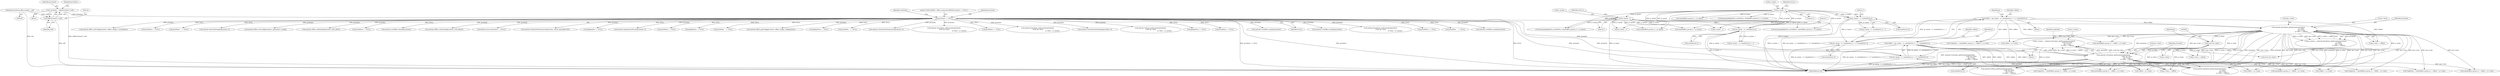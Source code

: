 digraph "0_Android_aeea52da00d210587fb3ed895de3d5f2e0264c88_4@pointer" {
"1000483" [label="(Call,p->status = android::Virtualizer_getParameter(pContext,\n                                                               (void *)p->data,\n                                                               &p->vsize,\n                                                               p->data + voffset))"];
"1000487" [label="(Call,android::Virtualizer_getParameter(pContext,\n                                                               (void *)p->data,\n                                                               &p->vsize,\n                                                               p->data + voffset))"];
"1000152" [label="(Call,pContext == NULL)"];
"1000117" [label="(Call,* pContext = (EffectContext *) self)"];
"1000119" [label="(Call,(EffectContext *) self)"];
"1000109" [label="(MethodParameterIn,effect_handle_t  self)"];
"1000384" [label="(Call,android::BassBoost_getParameter(pContext,\n                                                             p->data,\n                                                             &p->vsize,\n                                                             p->data + voffset))"];
"1000365" [label="(Call,voffset = ((p->psize - 1) / sizeof(int32_t) + 1) * sizeof(int32_t))"];
"1000367" [label="(Call,((p->psize - 1) / sizeof(int32_t) + 1) * sizeof(int32_t))"];
"1000369" [label="(Call,(p->psize - 1) / sizeof(int32_t))"];
"1000370" [label="(Call,p->psize - 1)"];
"1000489" [label="(Call,(void *)p->data)"];
"1000468" [label="(Call,voffset = ((p->psize - 1) / sizeof(int32_t) + 1) * sizeof(int32_t))"];
"1000470" [label="(Call,((p->psize - 1) / sizeof(int32_t) + 1) * sizeof(int32_t))"];
"1000472" [label="(Call,(p->psize - 1) / sizeof(int32_t))"];
"1000473" [label="(Call,p->psize - 1)"];
"1000481" [label="(Call,sizeof(int32_t))"];
"1000503" [label="(Call,*replySize = sizeof(effect_param_t) + voffset + p->vsize)"];
"1000369" [label="(Call,(p->psize - 1) / sizeof(int32_t))"];
"1000371" [label="(Call,p->psize)"];
"1000721" [label="(Call,voffset + p->vsize)"];
"1000115" [label="(Block,)"];
"1001162" [label="(Call,android::LvmEffect_enable(pContext))"];
"1000267" [label="(Call,android::Effect_setConfig(pContext, (effect_config_t *) pCmdData))"];
"1000665" [label="(Call,memcpy(pReplyData, pCmdData, sizeof(effect_param_t) + p->psize))"];
"1000603" [label="(Call,p->data + voffset)"];
"1000389" [label="(Call,&p->vsize)"];
"1000498" [label="(Call,p->data + voffset)"];
"1000315" [label="(Call,pCmdData == NULL)"];
"1000715" [label="(Call,*replySize = sizeof(effect_param_t) + voffset + p->vsize)"];
"1000480" [label="(Literal,1)"];
"1000478" [label="(Call,sizeof(int32_t))"];
"1000398" [label="(Call,*replySize = sizeof(effect_param_t) + voffset + p->vsize)"];
"1000685" [label="(Call,p->psize - 1)"];
"1000483" [label="(Call,p->status = android::Virtualizer_getParameter(pContext,\n                                                               (void *)p->data,\n                                                               &p->vsize,\n                                                               p->data + voffset))"];
"1000608" [label="(Call,*replySize = sizeof(effect_param_t) + voffset + p->vsize)"];
"1000386" [label="(Call,p->data)"];
"1000738" [label="(Call,pCmdData   == NULL)"];
"1000506" [label="(Call,sizeof(effect_param_t) + voffset + p->vsize)"];
"1000563" [label="(Call,sizeof(effect_param_t) + p->psize)"];
"1000312" [label="(Block,)"];
"1000473" [label="(Call,p->psize - 1)"];
"1000456" [label="(Call,sizeof(effect_param_t) + p->psize)"];
"1000377" [label="(Literal,1)"];
"1000487" [label="(Call,android::Virtualizer_getParameter(pContext,\n                                                               (void *)p->data,\n                                                               &p->vsize,\n                                                               p->data + voffset))"];
"1000494" [label="(Call,&p->vsize)"];
"1000404" [label="(Call,voffset + p->vsize)"];
"1000453" [label="(Call,memcpy(pReplyData, pCmdData, sizeof(effect_param_t) + p->psize))"];
"1000365" [label="(Call,voffset = ((p->psize - 1) / sizeof(int32_t) + 1) * sizeof(int32_t))"];
"1000197" [label="(Call,android::BassSetStrength(pContext, 0))"];
"1000152" [label="(Call,pContext == NULL)"];
"1000119" [label="(Call,(EffectContext *) self)"];
"1000384" [label="(Call,android::BassBoost_getParameter(pContext,\n                                                             p->data,\n                                                             &p->vsize,\n                                                             p->data + voffset))"];
"1000297" [label="(Call,android::Effect_setConfig(pContext, &pContext->config))"];
"1001037" [label="(Call,android::Effect_setEnabled(pContext, LVM_TRUE))"];
"1000699" [label="(Call,android::Volume_getParameter(pContext,\n                                                          (void *)p->data,\n                                                          &p->vsize,\n                                                          p->data + voffset))"];
"1000401" [label="(Call,sizeof(effect_param_t) + voffset + p->vsize)"];
"1000901" [label="(Call,pCmdData == NULL)"];
"1000393" [label="(Call,p->data + voffset)"];
"1001130" [label="(Call,android::LvmEffect_disable(pContext))"];
"1000121" [label="(Identifier,self)"];
"1000505" [label="(Identifier,replySize)"];
"1000470" [label="(Call,((p->psize - 1) / sizeof(int32_t) + 1) * sizeof(int32_t))"];
"1000162" [label="(Identifier,cmdCode)"];
"1000471" [label="(Call,(p->psize - 1) / sizeof(int32_t) + 1)"];
"1000485" [label="(Identifier,p)"];
"1000668" [label="(Call,sizeof(effect_param_t) + p->psize)"];
"1001063" [label="(Call,android::Effect_setEnabled(pContext, LVM_FALSE))"];
"1000415" [label="(Block,)"];
"1000151" [label="(ControlStructure,if (pContext == NULL))"];
"1001364" [label="(Call,android::VolumeSetVolumeLevel(pContext, (int16_t)(maxdB*100)))"];
"1001044" [label="(Call,pReplyData == NULL)"];
"1000217" [label="(Call,android::EqualizerSetPreset(pContext, 0))"];
"1000594" [label="(Call,android::Equalizer_getParameter(pContext,\n                                                             p->data,\n                                                             &p->vsize,\n                                                             p->data + voffset))"];
"1000366" [label="(Identifier,voffset)"];
"1000370" [label="(Call,p->psize - 1)"];
"1000157" [label="(Literal,\"\tLVM_ERROR : Effect_command ERROR pContext == NULL\")"];
"1000523" [label="(Call,pCmdData == NULL)"];
"1000276" [label="(Call,pReplyData == NULL)"];
"1000814" [label="(Call,pCmdData   == NULL)"];
"1000368" [label="(Call,(p->psize - 1) / sizeof(int32_t) + 1)"];
"1000290" [label="(Call,android::Effect_getConfig(pContext, (effect_config_t *)pReplyData))"];
"1000375" [label="(Call,sizeof(int32_t))"];
"1000718" [label="(Call,sizeof(effect_param_t) + voffset + p->vsize)"];
"1000378" [label="(Call,sizeof(int32_t))"];
"1000167" [label="(Call,pReplyData == NULL)"];
"1000961" [label="(Call,pCmdData   == NULL)"];
"1000385" [label="(Identifier,pContext)"];
"1000232" [label="(Call,android::VolumeSetVolumeLevel(pContext, 0))"];
"1000878" [label="(Call,android::Virtualizer_setParameter(pContext,\n (void *)p->data,\n                                                                       p->data + p->psize))"];
"1000614" [label="(Call,voffset + p->vsize)"];
"1000109" [label="(MethodParameterIn,effect_handle_t  self)"];
"1000118" [label="(Identifier,pContext)"];
"1000580" [label="(Call,p->psize - 1)"];
"1000468" [label="(Call,voffset = ((p->psize - 1) / sizeof(int32_t) + 1) * sizeof(int32_t))"];
"1000484" [label="(Call,p->status)"];
"1000418" [label="(Call,pCmdData == NULL)"];
"1000367" [label="(Call,((p->psize - 1) / sizeof(int32_t) + 1) * sizeof(int32_t))"];
"1000938" [label="(Call,android::Equalizer_setParameter(pContext,\n (void *)p->data,\n                                                                     p->data + p->psize))"];
"1000374" [label="(Literal,1)"];
"1000472" [label="(Call,(p->psize - 1) / sizeof(int32_t))"];
"1000376" [label="(Identifier,int32_t)"];
"1000207" [label="(Call,android::VirtualizerSetStrength(pContext, 0))"];
"1000491" [label="(Call,p->data)"];
"1000560" [label="(Call,memcpy(pReplyData, pCmdData, sizeof(effect_param_t) + p->psize))"];
"1000474" [label="(Call,p->psize)"];
"1000126" [label="(Identifier,pContext)"];
"1000153" [label="(Identifier,pContext)"];
"1000998" [label="(Call,android::Volume_setParameter(pContext,\n (void *)p->data,\n                                                                 p->data + p->psize))"];
"1000382" [label="(Identifier,p)"];
"1000117" [label="(Call,* pContext = (EffectContext *) self)"];
"1000380" [label="(Call,p->status = android::BassBoost_getParameter(pContext,\n                                                             p->data,\n                                                             &p->vsize,\n                                                             p->data + voffset))"];
"1000509" [label="(Call,voffset + p->vsize)"];
"1001018" [label="(Call,pReplyData == NULL)"];
"1001288" [label="(Call,pCmdData == NULL)"];
"1001424" [label="(MethodReturn,int)"];
"1000489" [label="(Call,(void *)p->data)"];
"1001248" [label="(Call,android::LvmEffect_enable(pContext))"];
"1000701" [label="(Call,(void *)p->data)"];
"1000154" [label="(Identifier,NULL)"];
"1001216" [label="(Call,android::LvmEffect_disable(pContext))"];
"1000791" [label="(Call,android::BassBoost_setParameter(pContext,\n (void *)p->data,\n                                                                    p->data + p->psize))"];
"1000611" [label="(Call,sizeof(effect_param_t) + voffset + p->vsize)"];
"1000469" [label="(Identifier,voffset)"];
"1000479" [label="(Identifier,int32_t)"];
"1000477" [label="(Literal,1)"];
"1000496" [label="(Identifier,p)"];
"1000488" [label="(Identifier,pContext)"];
"1000628" [label="(Call,pCmdData == NULL)"];
"1000239" [label="(Call,pCmdData    == NULL)"];
"1000483" -> "1000415"  [label="AST: "];
"1000483" -> "1000487"  [label="CFG: "];
"1000484" -> "1000483"  [label="AST: "];
"1000487" -> "1000483"  [label="AST: "];
"1000505" -> "1000483"  [label="CFG: "];
"1000483" -> "1001424"  [label="DDG: android::Virtualizer_getParameter(pContext,\n                                                               (void *)p->data,\n                                                               &p->vsize,\n                                                               p->data + voffset)"];
"1000483" -> "1001424"  [label="DDG: p->status"];
"1000487" -> "1000483"  [label="DDG: pContext"];
"1000487" -> "1000483"  [label="DDG: (void *)p->data"];
"1000487" -> "1000483"  [label="DDG: &p->vsize"];
"1000487" -> "1000483"  [label="DDG: p->data + voffset"];
"1000487" -> "1000498"  [label="CFG: "];
"1000488" -> "1000487"  [label="AST: "];
"1000489" -> "1000487"  [label="AST: "];
"1000494" -> "1000487"  [label="AST: "];
"1000498" -> "1000487"  [label="AST: "];
"1000487" -> "1001424"  [label="DDG: (void *)p->data"];
"1000487" -> "1001424"  [label="DDG: &p->vsize"];
"1000487" -> "1001424"  [label="DDG: p->data + voffset"];
"1000487" -> "1001424"  [label="DDG: pContext"];
"1000152" -> "1000487"  [label="DDG: pContext"];
"1000384" -> "1000487"  [label="DDG: pContext"];
"1000384" -> "1000487"  [label="DDG: &p->vsize"];
"1000489" -> "1000487"  [label="DDG: p->data"];
"1000468" -> "1000487"  [label="DDG: voffset"];
"1000487" -> "1000503"  [label="DDG: &p->vsize"];
"1000487" -> "1000506"  [label="DDG: &p->vsize"];
"1000487" -> "1000509"  [label="DDG: &p->vsize"];
"1000487" -> "1000594"  [label="DDG: pContext"];
"1000487" -> "1000594"  [label="DDG: &p->vsize"];
"1000487" -> "1000608"  [label="DDG: &p->vsize"];
"1000487" -> "1000611"  [label="DDG: &p->vsize"];
"1000487" -> "1000614"  [label="DDG: &p->vsize"];
"1000487" -> "1000699"  [label="DDG: pContext"];
"1000487" -> "1000699"  [label="DDG: &p->vsize"];
"1000487" -> "1000715"  [label="DDG: &p->vsize"];
"1000487" -> "1000718"  [label="DDG: &p->vsize"];
"1000487" -> "1000721"  [label="DDG: &p->vsize"];
"1000152" -> "1000151"  [label="AST: "];
"1000152" -> "1000154"  [label="CFG: "];
"1000153" -> "1000152"  [label="AST: "];
"1000154" -> "1000152"  [label="AST: "];
"1000157" -> "1000152"  [label="CFG: "];
"1000162" -> "1000152"  [label="CFG: "];
"1000152" -> "1001424"  [label="DDG: pContext == NULL"];
"1000152" -> "1001424"  [label="DDG: pContext"];
"1000152" -> "1001424"  [label="DDG: NULL"];
"1000117" -> "1000152"  [label="DDG: pContext"];
"1000152" -> "1000167"  [label="DDG: NULL"];
"1000152" -> "1000197"  [label="DDG: pContext"];
"1000152" -> "1000207"  [label="DDG: pContext"];
"1000152" -> "1000217"  [label="DDG: pContext"];
"1000152" -> "1000232"  [label="DDG: pContext"];
"1000152" -> "1000239"  [label="DDG: NULL"];
"1000152" -> "1000267"  [label="DDG: pContext"];
"1000152" -> "1000276"  [label="DDG: NULL"];
"1000152" -> "1000290"  [label="DDG: pContext"];
"1000152" -> "1000297"  [label="DDG: pContext"];
"1000152" -> "1000315"  [label="DDG: NULL"];
"1000152" -> "1000384"  [label="DDG: pContext"];
"1000152" -> "1000418"  [label="DDG: NULL"];
"1000152" -> "1000523"  [label="DDG: NULL"];
"1000152" -> "1000594"  [label="DDG: pContext"];
"1000152" -> "1000628"  [label="DDG: NULL"];
"1000152" -> "1000699"  [label="DDG: pContext"];
"1000152" -> "1000738"  [label="DDG: NULL"];
"1000152" -> "1000791"  [label="DDG: pContext"];
"1000152" -> "1000814"  [label="DDG: NULL"];
"1000152" -> "1000878"  [label="DDG: pContext"];
"1000152" -> "1000901"  [label="DDG: NULL"];
"1000152" -> "1000938"  [label="DDG: pContext"];
"1000152" -> "1000961"  [label="DDG: NULL"];
"1000152" -> "1000998"  [label="DDG: pContext"];
"1000152" -> "1001018"  [label="DDG: NULL"];
"1000152" -> "1001037"  [label="DDG: pContext"];
"1000152" -> "1001044"  [label="DDG: NULL"];
"1000152" -> "1001063"  [label="DDG: pContext"];
"1000152" -> "1001130"  [label="DDG: pContext"];
"1000152" -> "1001162"  [label="DDG: pContext"];
"1000152" -> "1001216"  [label="DDG: pContext"];
"1000152" -> "1001248"  [label="DDG: pContext"];
"1000152" -> "1001288"  [label="DDG: NULL"];
"1000152" -> "1001364"  [label="DDG: pContext"];
"1000117" -> "1000115"  [label="AST: "];
"1000117" -> "1000119"  [label="CFG: "];
"1000118" -> "1000117"  [label="AST: "];
"1000119" -> "1000117"  [label="AST: "];
"1000126" -> "1000117"  [label="CFG: "];
"1000117" -> "1001424"  [label="DDG: (EffectContext *) self"];
"1000119" -> "1000117"  [label="DDG: self"];
"1000119" -> "1000121"  [label="CFG: "];
"1000120" -> "1000119"  [label="AST: "];
"1000121" -> "1000119"  [label="AST: "];
"1000119" -> "1001424"  [label="DDG: self"];
"1000109" -> "1000119"  [label="DDG: self"];
"1000109" -> "1000108"  [label="AST: "];
"1000109" -> "1001424"  [label="DDG: self"];
"1000384" -> "1000380"  [label="AST: "];
"1000384" -> "1000393"  [label="CFG: "];
"1000385" -> "1000384"  [label="AST: "];
"1000386" -> "1000384"  [label="AST: "];
"1000389" -> "1000384"  [label="AST: "];
"1000393" -> "1000384"  [label="AST: "];
"1000380" -> "1000384"  [label="CFG: "];
"1000384" -> "1001424"  [label="DDG: &p->vsize"];
"1000384" -> "1001424"  [label="DDG: p->data + voffset"];
"1000384" -> "1001424"  [label="DDG: p->data"];
"1000384" -> "1001424"  [label="DDG: pContext"];
"1000384" -> "1000380"  [label="DDG: pContext"];
"1000384" -> "1000380"  [label="DDG: p->data"];
"1000384" -> "1000380"  [label="DDG: &p->vsize"];
"1000384" -> "1000380"  [label="DDG: p->data + voffset"];
"1000365" -> "1000384"  [label="DDG: voffset"];
"1000384" -> "1000398"  [label="DDG: &p->vsize"];
"1000384" -> "1000401"  [label="DDG: &p->vsize"];
"1000384" -> "1000404"  [label="DDG: &p->vsize"];
"1000384" -> "1000489"  [label="DDG: p->data"];
"1000384" -> "1000503"  [label="DDG: &p->vsize"];
"1000384" -> "1000506"  [label="DDG: &p->vsize"];
"1000384" -> "1000509"  [label="DDG: &p->vsize"];
"1000384" -> "1000594"  [label="DDG: pContext"];
"1000384" -> "1000594"  [label="DDG: p->data"];
"1000384" -> "1000594"  [label="DDG: &p->vsize"];
"1000384" -> "1000603"  [label="DDG: p->data"];
"1000384" -> "1000608"  [label="DDG: &p->vsize"];
"1000384" -> "1000611"  [label="DDG: &p->vsize"];
"1000384" -> "1000614"  [label="DDG: &p->vsize"];
"1000384" -> "1000699"  [label="DDG: pContext"];
"1000384" -> "1000699"  [label="DDG: &p->vsize"];
"1000384" -> "1000701"  [label="DDG: p->data"];
"1000384" -> "1000715"  [label="DDG: &p->vsize"];
"1000384" -> "1000718"  [label="DDG: &p->vsize"];
"1000384" -> "1000721"  [label="DDG: &p->vsize"];
"1000365" -> "1000312"  [label="AST: "];
"1000365" -> "1000367"  [label="CFG: "];
"1000366" -> "1000365"  [label="AST: "];
"1000367" -> "1000365"  [label="AST: "];
"1000382" -> "1000365"  [label="CFG: "];
"1000365" -> "1001424"  [label="DDG: ((p->psize - 1) / sizeof(int32_t) + 1) * sizeof(int32_t)"];
"1000367" -> "1000365"  [label="DDG: (p->psize - 1) / sizeof(int32_t) + 1"];
"1000365" -> "1000393"  [label="DDG: voffset"];
"1000365" -> "1000398"  [label="DDG: voffset"];
"1000365" -> "1000401"  [label="DDG: voffset"];
"1000365" -> "1000404"  [label="DDG: voffset"];
"1000367" -> "1000378"  [label="CFG: "];
"1000368" -> "1000367"  [label="AST: "];
"1000378" -> "1000367"  [label="AST: "];
"1000367" -> "1001424"  [label="DDG: (p->psize - 1) / sizeof(int32_t) + 1"];
"1000369" -> "1000367"  [label="DDG: p->psize - 1"];
"1000369" -> "1000368"  [label="AST: "];
"1000369" -> "1000375"  [label="CFG: "];
"1000370" -> "1000369"  [label="AST: "];
"1000375" -> "1000369"  [label="AST: "];
"1000377" -> "1000369"  [label="CFG: "];
"1000369" -> "1001424"  [label="DDG: p->psize - 1"];
"1000369" -> "1000368"  [label="DDG: p->psize - 1"];
"1000370" -> "1000369"  [label="DDG: p->psize"];
"1000370" -> "1000369"  [label="DDG: 1"];
"1000370" -> "1000374"  [label="CFG: "];
"1000371" -> "1000370"  [label="AST: "];
"1000374" -> "1000370"  [label="AST: "];
"1000376" -> "1000370"  [label="CFG: "];
"1000370" -> "1001424"  [label="DDG: p->psize"];
"1000370" -> "1000453"  [label="DDG: p->psize"];
"1000370" -> "1000456"  [label="DDG: p->psize"];
"1000370" -> "1000473"  [label="DDG: p->psize"];
"1000370" -> "1000560"  [label="DDG: p->psize"];
"1000370" -> "1000563"  [label="DDG: p->psize"];
"1000370" -> "1000580"  [label="DDG: p->psize"];
"1000370" -> "1000665"  [label="DDG: p->psize"];
"1000370" -> "1000668"  [label="DDG: p->psize"];
"1000370" -> "1000685"  [label="DDG: p->psize"];
"1000489" -> "1000491"  [label="CFG: "];
"1000490" -> "1000489"  [label="AST: "];
"1000491" -> "1000489"  [label="AST: "];
"1000496" -> "1000489"  [label="CFG: "];
"1000489" -> "1000498"  [label="DDG: p->data"];
"1000489" -> "1000594"  [label="DDG: p->data"];
"1000489" -> "1000603"  [label="DDG: p->data"];
"1000489" -> "1000701"  [label="DDG: p->data"];
"1000468" -> "1000415"  [label="AST: "];
"1000468" -> "1000470"  [label="CFG: "];
"1000469" -> "1000468"  [label="AST: "];
"1000470" -> "1000468"  [label="AST: "];
"1000485" -> "1000468"  [label="CFG: "];
"1000468" -> "1001424"  [label="DDG: ((p->psize - 1) / sizeof(int32_t) + 1) * sizeof(int32_t)"];
"1000470" -> "1000468"  [label="DDG: (p->psize - 1) / sizeof(int32_t) + 1"];
"1000468" -> "1000498"  [label="DDG: voffset"];
"1000468" -> "1000503"  [label="DDG: voffset"];
"1000468" -> "1000506"  [label="DDG: voffset"];
"1000468" -> "1000509"  [label="DDG: voffset"];
"1000470" -> "1000481"  [label="CFG: "];
"1000471" -> "1000470"  [label="AST: "];
"1000481" -> "1000470"  [label="AST: "];
"1000470" -> "1001424"  [label="DDG: (p->psize - 1) / sizeof(int32_t) + 1"];
"1000472" -> "1000470"  [label="DDG: p->psize - 1"];
"1000472" -> "1000471"  [label="AST: "];
"1000472" -> "1000478"  [label="CFG: "];
"1000473" -> "1000472"  [label="AST: "];
"1000478" -> "1000472"  [label="AST: "];
"1000480" -> "1000472"  [label="CFG: "];
"1000472" -> "1001424"  [label="DDG: p->psize - 1"];
"1000472" -> "1000471"  [label="DDG: p->psize - 1"];
"1000473" -> "1000472"  [label="DDG: p->psize"];
"1000473" -> "1000472"  [label="DDG: 1"];
"1000473" -> "1000477"  [label="CFG: "];
"1000474" -> "1000473"  [label="AST: "];
"1000477" -> "1000473"  [label="AST: "];
"1000479" -> "1000473"  [label="CFG: "];
"1000473" -> "1001424"  [label="DDG: p->psize"];
"1000473" -> "1000560"  [label="DDG: p->psize"];
"1000473" -> "1000563"  [label="DDG: p->psize"];
"1000473" -> "1000580"  [label="DDG: p->psize"];
"1000473" -> "1000665"  [label="DDG: p->psize"];
"1000473" -> "1000668"  [label="DDG: p->psize"];
"1000473" -> "1000685"  [label="DDG: p->psize"];
}
